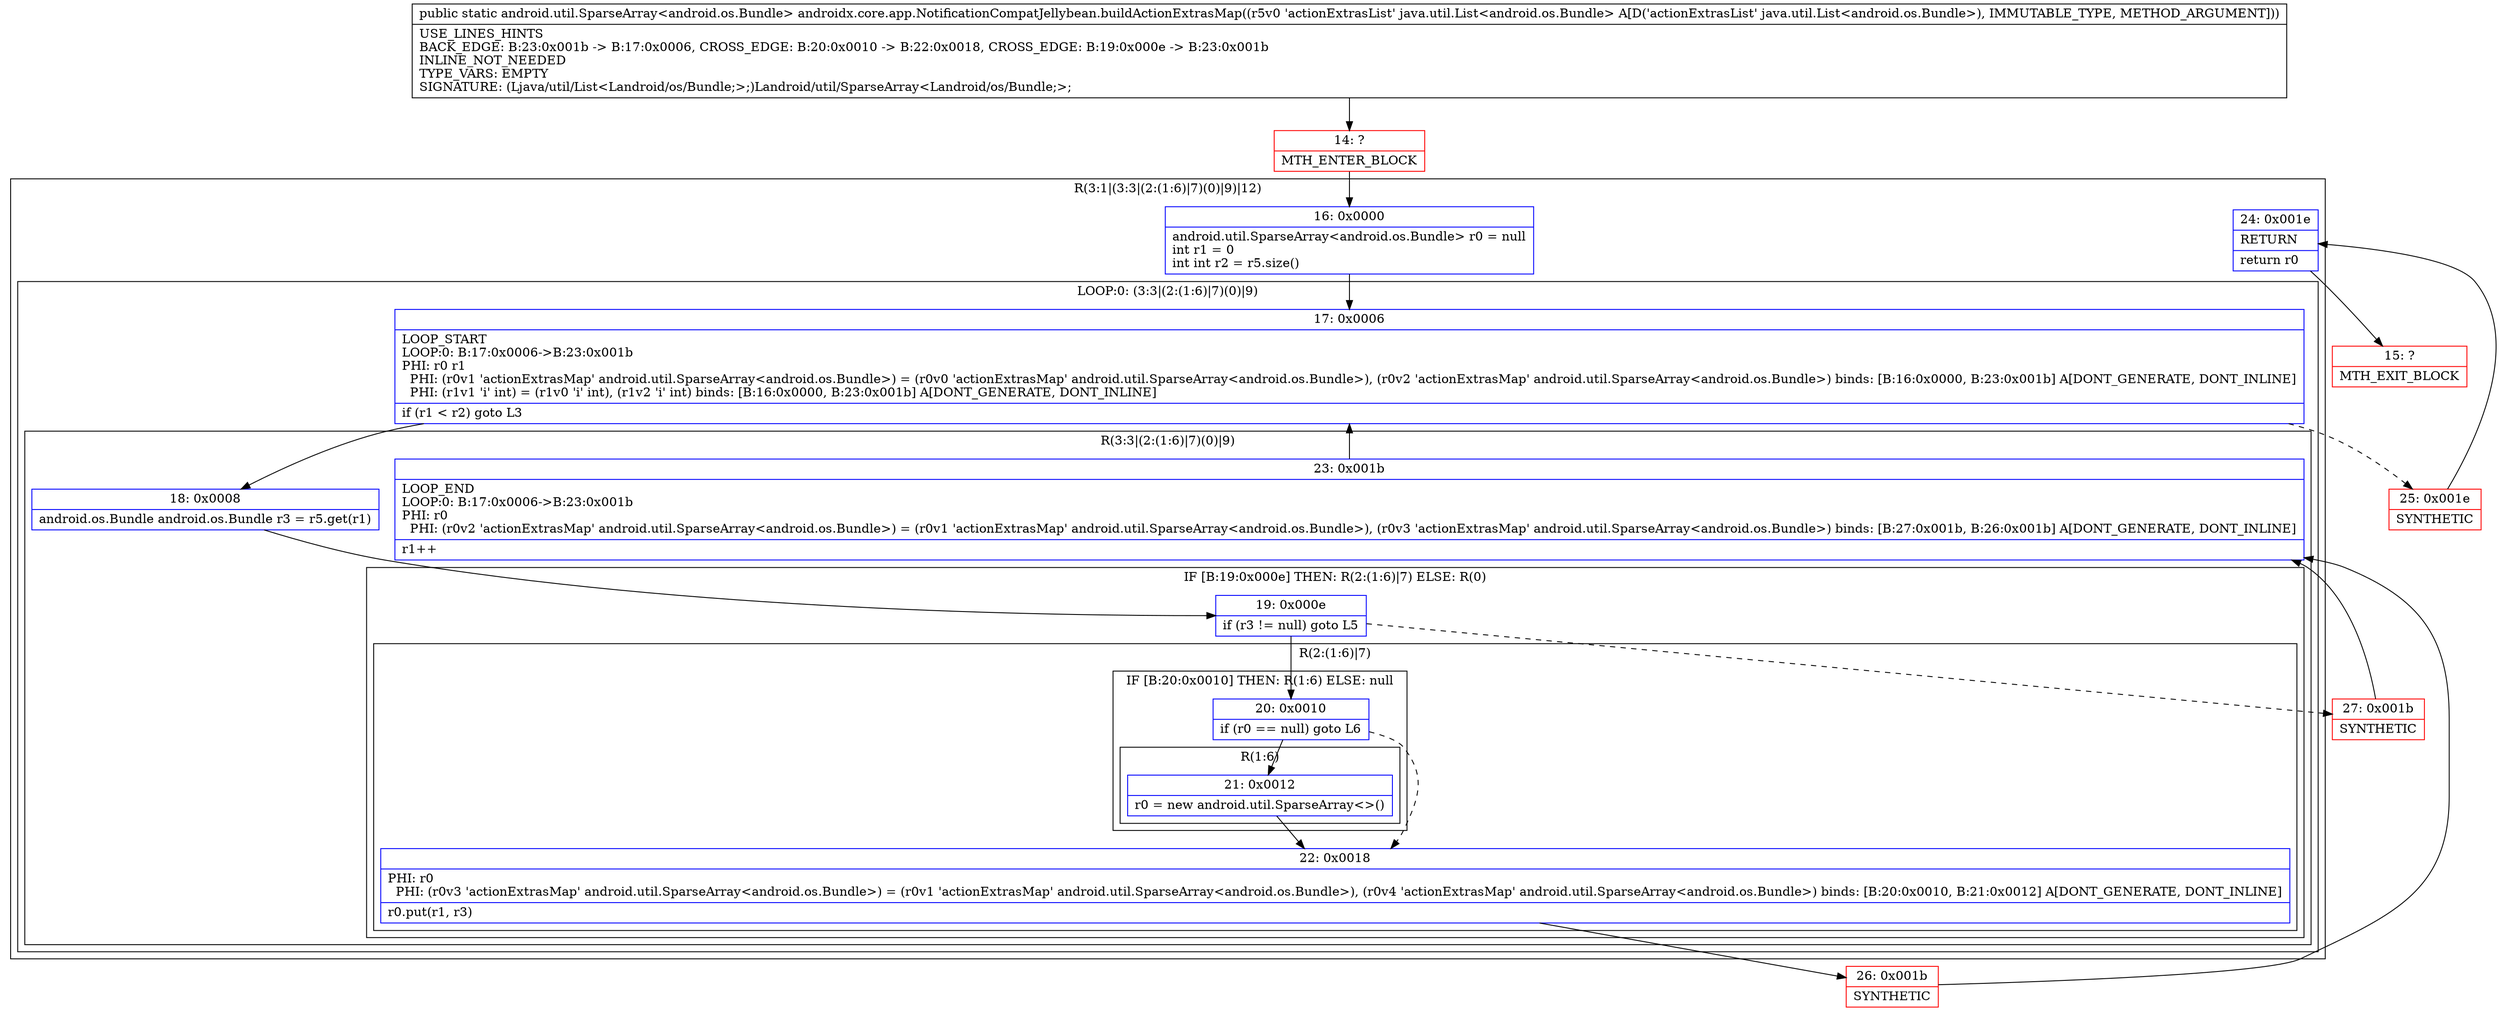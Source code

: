 digraph "CFG forandroidx.core.app.NotificationCompatJellybean.buildActionExtrasMap(Ljava\/util\/List;)Landroid\/util\/SparseArray;" {
subgraph cluster_Region_999952403 {
label = "R(3:1|(3:3|(2:(1:6)|7)(0)|9)|12)";
node [shape=record,color=blue];
Node_16 [shape=record,label="{16\:\ 0x0000|android.util.SparseArray\<android.os.Bundle\> r0 = null\lint r1 = 0\lint int r2 = r5.size()\l}"];
subgraph cluster_LoopRegion_1735139484 {
label = "LOOP:0: (3:3|(2:(1:6)|7)(0)|9)";
node [shape=record,color=blue];
Node_17 [shape=record,label="{17\:\ 0x0006|LOOP_START\lLOOP:0: B:17:0x0006\-\>B:23:0x001b\lPHI: r0 r1 \l  PHI: (r0v1 'actionExtrasMap' android.util.SparseArray\<android.os.Bundle\>) = (r0v0 'actionExtrasMap' android.util.SparseArray\<android.os.Bundle\>), (r0v2 'actionExtrasMap' android.util.SparseArray\<android.os.Bundle\>) binds: [B:16:0x0000, B:23:0x001b] A[DONT_GENERATE, DONT_INLINE]\l  PHI: (r1v1 'i' int) = (r1v0 'i' int), (r1v2 'i' int) binds: [B:16:0x0000, B:23:0x001b] A[DONT_GENERATE, DONT_INLINE]\l|if (r1 \< r2) goto L3\l}"];
subgraph cluster_Region_91152881 {
label = "R(3:3|(2:(1:6)|7)(0)|9)";
node [shape=record,color=blue];
Node_18 [shape=record,label="{18\:\ 0x0008|android.os.Bundle android.os.Bundle r3 = r5.get(r1)\l}"];
subgraph cluster_IfRegion_12768545 {
label = "IF [B:19:0x000e] THEN: R(2:(1:6)|7) ELSE: R(0)";
node [shape=record,color=blue];
Node_19 [shape=record,label="{19\:\ 0x000e|if (r3 != null) goto L5\l}"];
subgraph cluster_Region_211661716 {
label = "R(2:(1:6)|7)";
node [shape=record,color=blue];
subgraph cluster_IfRegion_289574256 {
label = "IF [B:20:0x0010] THEN: R(1:6) ELSE: null";
node [shape=record,color=blue];
Node_20 [shape=record,label="{20\:\ 0x0010|if (r0 == null) goto L6\l}"];
subgraph cluster_Region_684283197 {
label = "R(1:6)";
node [shape=record,color=blue];
Node_21 [shape=record,label="{21\:\ 0x0012|r0 = new android.util.SparseArray\<\>()\l}"];
}
}
Node_22 [shape=record,label="{22\:\ 0x0018|PHI: r0 \l  PHI: (r0v3 'actionExtrasMap' android.util.SparseArray\<android.os.Bundle\>) = (r0v1 'actionExtrasMap' android.util.SparseArray\<android.os.Bundle\>), (r0v4 'actionExtrasMap' android.util.SparseArray\<android.os.Bundle\>) binds: [B:20:0x0010, B:21:0x0012] A[DONT_GENERATE, DONT_INLINE]\l|r0.put(r1, r3)\l}"];
}
subgraph cluster_Region_591516611 {
label = "R(0)";
node [shape=record,color=blue];
}
}
Node_23 [shape=record,label="{23\:\ 0x001b|LOOP_END\lLOOP:0: B:17:0x0006\-\>B:23:0x001b\lPHI: r0 \l  PHI: (r0v2 'actionExtrasMap' android.util.SparseArray\<android.os.Bundle\>) = (r0v1 'actionExtrasMap' android.util.SparseArray\<android.os.Bundle\>), (r0v3 'actionExtrasMap' android.util.SparseArray\<android.os.Bundle\>) binds: [B:27:0x001b, B:26:0x001b] A[DONT_GENERATE, DONT_INLINE]\l|r1++\l}"];
}
}
Node_24 [shape=record,label="{24\:\ 0x001e|RETURN\l|return r0\l}"];
}
Node_14 [shape=record,color=red,label="{14\:\ ?|MTH_ENTER_BLOCK\l}"];
Node_26 [shape=record,color=red,label="{26\:\ 0x001b|SYNTHETIC\l}"];
Node_27 [shape=record,color=red,label="{27\:\ 0x001b|SYNTHETIC\l}"];
Node_25 [shape=record,color=red,label="{25\:\ 0x001e|SYNTHETIC\l}"];
Node_15 [shape=record,color=red,label="{15\:\ ?|MTH_EXIT_BLOCK\l}"];
MethodNode[shape=record,label="{public static android.util.SparseArray\<android.os.Bundle\> androidx.core.app.NotificationCompatJellybean.buildActionExtrasMap((r5v0 'actionExtrasList' java.util.List\<android.os.Bundle\> A[D('actionExtrasList' java.util.List\<android.os.Bundle\>), IMMUTABLE_TYPE, METHOD_ARGUMENT]))  | USE_LINES_HINTS\lBACK_EDGE: B:23:0x001b \-\> B:17:0x0006, CROSS_EDGE: B:20:0x0010 \-\> B:22:0x0018, CROSS_EDGE: B:19:0x000e \-\> B:23:0x001b\lINLINE_NOT_NEEDED\lTYPE_VARS: EMPTY\lSIGNATURE: (Ljava\/util\/List\<Landroid\/os\/Bundle;\>;)Landroid\/util\/SparseArray\<Landroid\/os\/Bundle;\>;\l}"];
MethodNode -> Node_14;Node_16 -> Node_17;
Node_17 -> Node_18;
Node_17 -> Node_25[style=dashed];
Node_18 -> Node_19;
Node_19 -> Node_20;
Node_19 -> Node_27[style=dashed];
Node_20 -> Node_21;
Node_20 -> Node_22[style=dashed];
Node_21 -> Node_22;
Node_22 -> Node_26;
Node_23 -> Node_17;
Node_24 -> Node_15;
Node_14 -> Node_16;
Node_26 -> Node_23;
Node_27 -> Node_23;
Node_25 -> Node_24;
}

